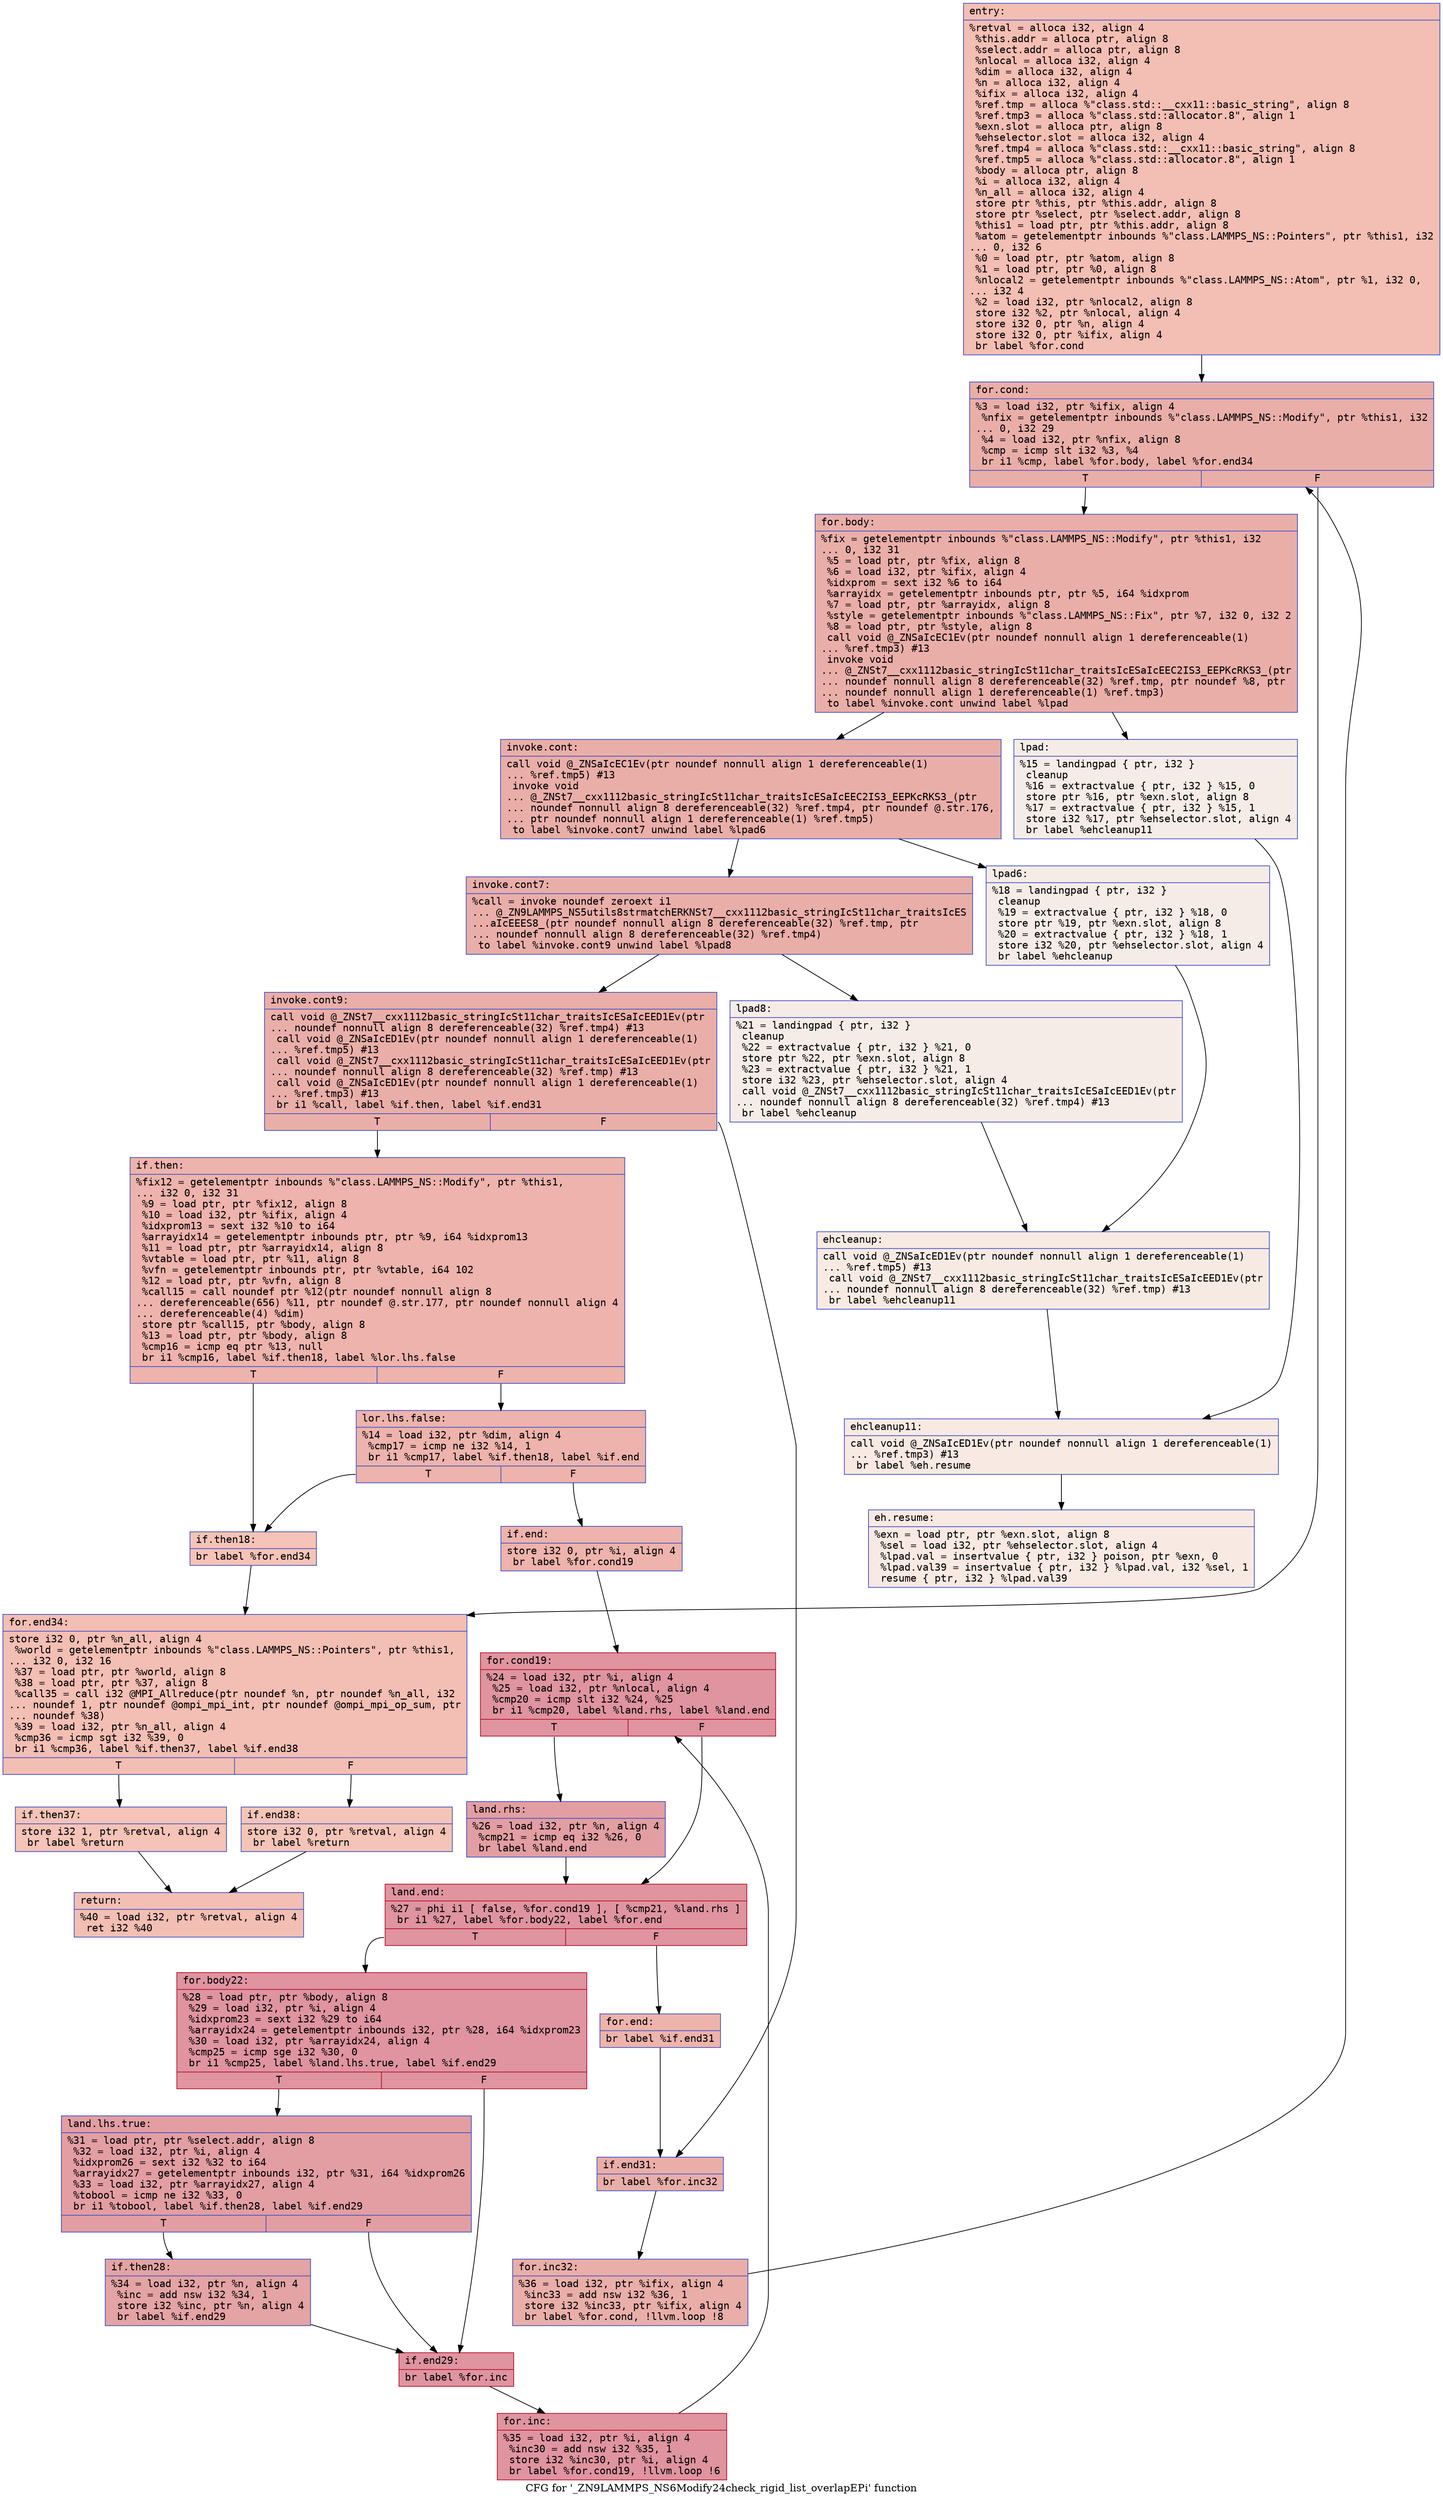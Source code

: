digraph "CFG for '_ZN9LAMMPS_NS6Modify24check_rigid_list_overlapEPi' function" {
	label="CFG for '_ZN9LAMMPS_NS6Modify24check_rigid_list_overlapEPi' function";

	Node0x561f163c72f0 [shape=record,color="#3d50c3ff", style=filled, fillcolor="#e36c5570" fontname="Courier",label="{entry:\l|  %retval = alloca i32, align 4\l  %this.addr = alloca ptr, align 8\l  %select.addr = alloca ptr, align 8\l  %nlocal = alloca i32, align 4\l  %dim = alloca i32, align 4\l  %n = alloca i32, align 4\l  %ifix = alloca i32, align 4\l  %ref.tmp = alloca %\"class.std::__cxx11::basic_string\", align 8\l  %ref.tmp3 = alloca %\"class.std::allocator.8\", align 1\l  %exn.slot = alloca ptr, align 8\l  %ehselector.slot = alloca i32, align 4\l  %ref.tmp4 = alloca %\"class.std::__cxx11::basic_string\", align 8\l  %ref.tmp5 = alloca %\"class.std::allocator.8\", align 1\l  %body = alloca ptr, align 8\l  %i = alloca i32, align 4\l  %n_all = alloca i32, align 4\l  store ptr %this, ptr %this.addr, align 8\l  store ptr %select, ptr %select.addr, align 8\l  %this1 = load ptr, ptr %this.addr, align 8\l  %atom = getelementptr inbounds %\"class.LAMMPS_NS::Pointers\", ptr %this1, i32\l... 0, i32 6\l  %0 = load ptr, ptr %atom, align 8\l  %1 = load ptr, ptr %0, align 8\l  %nlocal2 = getelementptr inbounds %\"class.LAMMPS_NS::Atom\", ptr %1, i32 0,\l... i32 4\l  %2 = load i32, ptr %nlocal2, align 8\l  store i32 %2, ptr %nlocal, align 4\l  store i32 0, ptr %n, align 4\l  store i32 0, ptr %ifix, align 4\l  br label %for.cond\l}"];
	Node0x561f163c72f0 -> Node0x561f163c9840[tooltip="entry -> for.cond\nProbability 100.00%" ];
	Node0x561f163c9840 [shape=record,color="#3d50c3ff", style=filled, fillcolor="#d0473d70" fontname="Courier",label="{for.cond:\l|  %3 = load i32, ptr %ifix, align 4\l  %nfix = getelementptr inbounds %\"class.LAMMPS_NS::Modify\", ptr %this1, i32\l... 0, i32 29\l  %4 = load i32, ptr %nfix, align 8\l  %cmp = icmp slt i32 %3, %4\l  br i1 %cmp, label %for.body, label %for.end34\l|{<s0>T|<s1>F}}"];
	Node0x561f163c9840:s0 -> Node0x561f163c8bb0[tooltip="for.cond -> for.body\nProbability 96.88%" ];
	Node0x561f163c9840:s1 -> Node0x561f163c8c30[tooltip="for.cond -> for.end34\nProbability 3.12%" ];
	Node0x561f163c8bb0 [shape=record,color="#3d50c3ff", style=filled, fillcolor="#d0473d70" fontname="Courier",label="{for.body:\l|  %fix = getelementptr inbounds %\"class.LAMMPS_NS::Modify\", ptr %this1, i32\l... 0, i32 31\l  %5 = load ptr, ptr %fix, align 8\l  %6 = load i32, ptr %ifix, align 4\l  %idxprom = sext i32 %6 to i64\l  %arrayidx = getelementptr inbounds ptr, ptr %5, i64 %idxprom\l  %7 = load ptr, ptr %arrayidx, align 8\l  %style = getelementptr inbounds %\"class.LAMMPS_NS::Fix\", ptr %7, i32 0, i32 2\l  %8 = load ptr, ptr %style, align 8\l  call void @_ZNSaIcEC1Ev(ptr noundef nonnull align 1 dereferenceable(1)\l... %ref.tmp3) #13\l  invoke void\l... @_ZNSt7__cxx1112basic_stringIcSt11char_traitsIcESaIcEEC2IS3_EEPKcRKS3_(ptr\l... noundef nonnull align 8 dereferenceable(32) %ref.tmp, ptr noundef %8, ptr\l... noundef nonnull align 1 dereferenceable(1) %ref.tmp3)\l          to label %invoke.cont unwind label %lpad\l}"];
	Node0x561f163c8bb0 -> Node0x561f163ca590[tooltip="for.body -> invoke.cont\nProbability 100.00%" ];
	Node0x561f163c8bb0 -> Node0x561f163ca610[tooltip="for.body -> lpad\nProbability 0.00%" ];
	Node0x561f163ca590 [shape=record,color="#3d50c3ff", style=filled, fillcolor="#d0473d70" fontname="Courier",label="{invoke.cont:\l|  call void @_ZNSaIcEC1Ev(ptr noundef nonnull align 1 dereferenceable(1)\l... %ref.tmp5) #13\l  invoke void\l... @_ZNSt7__cxx1112basic_stringIcSt11char_traitsIcESaIcEEC2IS3_EEPKcRKS3_(ptr\l... noundef nonnull align 8 dereferenceable(32) %ref.tmp4, ptr noundef @.str.176,\l... ptr noundef nonnull align 1 dereferenceable(1) %ref.tmp5)\l          to label %invoke.cont7 unwind label %lpad6\l}"];
	Node0x561f163ca590 -> Node0x561f163ca930[tooltip="invoke.cont -> invoke.cont7\nProbability 100.00%" ];
	Node0x561f163ca590 -> Node0x561f163ca980[tooltip="invoke.cont -> lpad6\nProbability 0.00%" ];
	Node0x561f163ca930 [shape=record,color="#3d50c3ff", style=filled, fillcolor="#d0473d70" fontname="Courier",label="{invoke.cont7:\l|  %call = invoke noundef zeroext i1\l... @_ZN9LAMMPS_NS5utils8strmatchERKNSt7__cxx1112basic_stringIcSt11char_traitsIcES\l...aIcEEES8_(ptr noundef nonnull align 8 dereferenceable(32) %ref.tmp, ptr\l... noundef nonnull align 8 dereferenceable(32) %ref.tmp4)\l          to label %invoke.cont9 unwind label %lpad8\l}"];
	Node0x561f163ca930 -> Node0x561f163ca8e0[tooltip="invoke.cont7 -> invoke.cont9\nProbability 100.00%" ];
	Node0x561f163ca930 -> Node0x561f163cabb0[tooltip="invoke.cont7 -> lpad8\nProbability 0.00%" ];
	Node0x561f163ca8e0 [shape=record,color="#3d50c3ff", style=filled, fillcolor="#d0473d70" fontname="Courier",label="{invoke.cont9:\l|  call void @_ZNSt7__cxx1112basic_stringIcSt11char_traitsIcESaIcEED1Ev(ptr\l... noundef nonnull align 8 dereferenceable(32) %ref.tmp4) #13\l  call void @_ZNSaIcED1Ev(ptr noundef nonnull align 1 dereferenceable(1)\l... %ref.tmp5) #13\l  call void @_ZNSt7__cxx1112basic_stringIcSt11char_traitsIcESaIcEED1Ev(ptr\l... noundef nonnull align 8 dereferenceable(32) %ref.tmp) #13\l  call void @_ZNSaIcED1Ev(ptr noundef nonnull align 1 dereferenceable(1)\l... %ref.tmp3) #13\l  br i1 %call, label %if.then, label %if.end31\l|{<s0>T|<s1>F}}"];
	Node0x561f163ca8e0:s0 -> Node0x561f163cb1b0[tooltip="invoke.cont9 -> if.then\nProbability 50.00%" ];
	Node0x561f163ca8e0:s1 -> Node0x561f163cb200[tooltip="invoke.cont9 -> if.end31\nProbability 50.00%" ];
	Node0x561f163cb1b0 [shape=record,color="#3d50c3ff", style=filled, fillcolor="#d6524470" fontname="Courier",label="{if.then:\l|  %fix12 = getelementptr inbounds %\"class.LAMMPS_NS::Modify\", ptr %this1,\l... i32 0, i32 31\l  %9 = load ptr, ptr %fix12, align 8\l  %10 = load i32, ptr %ifix, align 4\l  %idxprom13 = sext i32 %10 to i64\l  %arrayidx14 = getelementptr inbounds ptr, ptr %9, i64 %idxprom13\l  %11 = load ptr, ptr %arrayidx14, align 8\l  %vtable = load ptr, ptr %11, align 8\l  %vfn = getelementptr inbounds ptr, ptr %vtable, i64 102\l  %12 = load ptr, ptr %vfn, align 8\l  %call15 = call noundef ptr %12(ptr noundef nonnull align 8\l... dereferenceable(656) %11, ptr noundef @.str.177, ptr noundef nonnull align 4\l... dereferenceable(4) %dim)\l  store ptr %call15, ptr %body, align 8\l  %13 = load ptr, ptr %body, align 8\l  %cmp16 = icmp eq ptr %13, null\l  br i1 %cmp16, label %if.then18, label %lor.lhs.false\l|{<s0>T|<s1>F}}"];
	Node0x561f163cb1b0:s0 -> Node0x561f163cbb50[tooltip="if.then -> if.then18\nProbability 3.12%" ];
	Node0x561f163cb1b0:s1 -> Node0x561f163cbba0[tooltip="if.then -> lor.lhs.false\nProbability 96.88%" ];
	Node0x561f163cbba0 [shape=record,color="#3d50c3ff", style=filled, fillcolor="#d6524470" fontname="Courier",label="{lor.lhs.false:\l|  %14 = load i32, ptr %dim, align 4\l  %cmp17 = icmp ne i32 %14, 1\l  br i1 %cmp17, label %if.then18, label %if.end\l|{<s0>T|<s1>F}}"];
	Node0x561f163cbba0:s0 -> Node0x561f163cbb50[tooltip="lor.lhs.false -> if.then18\nProbability 3.12%" ];
	Node0x561f163cbba0:s1 -> Node0x561f163c9da0[tooltip="lor.lhs.false -> if.end\nProbability 96.88%" ];
	Node0x561f163cbb50 [shape=record,color="#3d50c3ff", style=filled, fillcolor="#e8765c70" fontname="Courier",label="{if.then18:\l|  br label %for.end34\l}"];
	Node0x561f163cbb50 -> Node0x561f163c8c30[tooltip="if.then18 -> for.end34\nProbability 100.00%" ];
	Node0x561f163ca610 [shape=record,color="#3d50c3ff", style=filled, fillcolor="#ead5c970" fontname="Courier",label="{lpad:\l|  %15 = landingpad \{ ptr, i32 \}\l          cleanup\l  %16 = extractvalue \{ ptr, i32 \} %15, 0\l  store ptr %16, ptr %exn.slot, align 8\l  %17 = extractvalue \{ ptr, i32 \} %15, 1\l  store i32 %17, ptr %ehselector.slot, align 4\l  br label %ehcleanup11\l}"];
	Node0x561f163ca610 -> Node0x561f163cc540[tooltip="lpad -> ehcleanup11\nProbability 100.00%" ];
	Node0x561f163ca980 [shape=record,color="#3d50c3ff", style=filled, fillcolor="#ead5c970" fontname="Courier",label="{lpad6:\l|  %18 = landingpad \{ ptr, i32 \}\l          cleanup\l  %19 = extractvalue \{ ptr, i32 \} %18, 0\l  store ptr %19, ptr %exn.slot, align 8\l  %20 = extractvalue \{ ptr, i32 \} %18, 1\l  store i32 %20, ptr %ehselector.slot, align 4\l  br label %ehcleanup\l}"];
	Node0x561f163ca980 -> Node0x561f163cc8b0[tooltip="lpad6 -> ehcleanup\nProbability 100.00%" ];
	Node0x561f163cabb0 [shape=record,color="#3d50c3ff", style=filled, fillcolor="#ead5c970" fontname="Courier",label="{lpad8:\l|  %21 = landingpad \{ ptr, i32 \}\l          cleanup\l  %22 = extractvalue \{ ptr, i32 \} %21, 0\l  store ptr %22, ptr %exn.slot, align 8\l  %23 = extractvalue \{ ptr, i32 \} %21, 1\l  store i32 %23, ptr %ehselector.slot, align 4\l  call void @_ZNSt7__cxx1112basic_stringIcSt11char_traitsIcESaIcEED1Ev(ptr\l... noundef nonnull align 8 dereferenceable(32) %ref.tmp4) #13\l  br label %ehcleanup\l}"];
	Node0x561f163cabb0 -> Node0x561f163cc8b0[tooltip="lpad8 -> ehcleanup\nProbability 100.00%" ];
	Node0x561f163cc8b0 [shape=record,color="#3d50c3ff", style=filled, fillcolor="#eed0c070" fontname="Courier",label="{ehcleanup:\l|  call void @_ZNSaIcED1Ev(ptr noundef nonnull align 1 dereferenceable(1)\l... %ref.tmp5) #13\l  call void @_ZNSt7__cxx1112basic_stringIcSt11char_traitsIcESaIcEED1Ev(ptr\l... noundef nonnull align 8 dereferenceable(32) %ref.tmp) #13\l  br label %ehcleanup11\l}"];
	Node0x561f163cc8b0 -> Node0x561f163cc540[tooltip="ehcleanup -> ehcleanup11\nProbability 100.00%" ];
	Node0x561f163cc540 [shape=record,color="#3d50c3ff", style=filled, fillcolor="#efcebd70" fontname="Courier",label="{ehcleanup11:\l|  call void @_ZNSaIcED1Ev(ptr noundef nonnull align 1 dereferenceable(1)\l... %ref.tmp3) #13\l  br label %eh.resume\l}"];
	Node0x561f163cc540 -> Node0x561f163cd1c0[tooltip="ehcleanup11 -> eh.resume\nProbability 100.00%" ];
	Node0x561f163c9da0 [shape=record,color="#3d50c3ff", style=filled, fillcolor="#d6524470" fontname="Courier",label="{if.end:\l|  store i32 0, ptr %i, align 4\l  br label %for.cond19\l}"];
	Node0x561f163c9da0 -> Node0x561f163cd320[tooltip="if.end -> for.cond19\nProbability 100.00%" ];
	Node0x561f163cd320 [shape=record,color="#b70d28ff", style=filled, fillcolor="#b70d2870" fontname="Courier",label="{for.cond19:\l|  %24 = load i32, ptr %i, align 4\l  %25 = load i32, ptr %nlocal, align 4\l  %cmp20 = icmp slt i32 %24, %25\l  br i1 %cmp20, label %land.rhs, label %land.end\l|{<s0>T|<s1>F}}"];
	Node0x561f163cd320:s0 -> Node0x561f163cd5a0[tooltip="for.cond19 -> land.rhs\nProbability 50.00%" ];
	Node0x561f163cd320:s1 -> Node0x561f163cd620[tooltip="for.cond19 -> land.end\nProbability 50.00%" ];
	Node0x561f163cd5a0 [shape=record,color="#3d50c3ff", style=filled, fillcolor="#be242e70" fontname="Courier",label="{land.rhs:\l|  %26 = load i32, ptr %n, align 4\l  %cmp21 = icmp eq i32 %26, 0\l  br label %land.end\l}"];
	Node0x561f163cd5a0 -> Node0x561f163cd620[tooltip="land.rhs -> land.end\nProbability 100.00%" ];
	Node0x561f163cd620 [shape=record,color="#b70d28ff", style=filled, fillcolor="#b70d2870" fontname="Courier",label="{land.end:\l|  %27 = phi i1 [ false, %for.cond19 ], [ %cmp21, %land.rhs ]\l  br i1 %27, label %for.body22, label %for.end\l|{<s0>T|<s1>F}}"];
	Node0x561f163cd620:s0 -> Node0x561f163cd8f0[tooltip="land.end -> for.body22\nProbability 96.88%" ];
	Node0x561f163cd620:s1 -> Node0x561f163cd9d0[tooltip="land.end -> for.end\nProbability 3.12%" ];
	Node0x561f163cd8f0 [shape=record,color="#b70d28ff", style=filled, fillcolor="#b70d2870" fontname="Courier",label="{for.body22:\l|  %28 = load ptr, ptr %body, align 8\l  %29 = load i32, ptr %i, align 4\l  %idxprom23 = sext i32 %29 to i64\l  %arrayidx24 = getelementptr inbounds i32, ptr %28, i64 %idxprom23\l  %30 = load i32, ptr %arrayidx24, align 4\l  %cmp25 = icmp sge i32 %30, 0\l  br i1 %cmp25, label %land.lhs.true, label %if.end29\l|{<s0>T|<s1>F}}"];
	Node0x561f163cd8f0:s0 -> Node0x561f163cdef0[tooltip="for.body22 -> land.lhs.true\nProbability 50.00%" ];
	Node0x561f163cd8f0:s1 -> Node0x561f163cdf70[tooltip="for.body22 -> if.end29\nProbability 50.00%" ];
	Node0x561f163cdef0 [shape=record,color="#3d50c3ff", style=filled, fillcolor="#be242e70" fontname="Courier",label="{land.lhs.true:\l|  %31 = load ptr, ptr %select.addr, align 8\l  %32 = load i32, ptr %i, align 4\l  %idxprom26 = sext i32 %32 to i64\l  %arrayidx27 = getelementptr inbounds i32, ptr %31, i64 %idxprom26\l  %33 = load i32, ptr %arrayidx27, align 4\l  %tobool = icmp ne i32 %33, 0\l  br i1 %tobool, label %if.then28, label %if.end29\l|{<s0>T|<s1>F}}"];
	Node0x561f163cdef0:s0 -> Node0x561f163ce4a0[tooltip="land.lhs.true -> if.then28\nProbability 62.50%" ];
	Node0x561f163cdef0:s1 -> Node0x561f163cdf70[tooltip="land.lhs.true -> if.end29\nProbability 37.50%" ];
	Node0x561f163ce4a0 [shape=record,color="#3d50c3ff", style=filled, fillcolor="#c32e3170" fontname="Courier",label="{if.then28:\l|  %34 = load i32, ptr %n, align 4\l  %inc = add nsw i32 %34, 1\l  store i32 %inc, ptr %n, align 4\l  br label %if.end29\l}"];
	Node0x561f163ce4a0 -> Node0x561f163cdf70[tooltip="if.then28 -> if.end29\nProbability 100.00%" ];
	Node0x561f163cdf70 [shape=record,color="#b70d28ff", style=filled, fillcolor="#b70d2870" fontname="Courier",label="{if.end29:\l|  br label %for.inc\l}"];
	Node0x561f163cdf70 -> Node0x561f163ce810[tooltip="if.end29 -> for.inc\nProbability 100.00%" ];
	Node0x561f163ce810 [shape=record,color="#b70d28ff", style=filled, fillcolor="#b70d2870" fontname="Courier",label="{for.inc:\l|  %35 = load i32, ptr %i, align 4\l  %inc30 = add nsw i32 %35, 1\l  store i32 %inc30, ptr %i, align 4\l  br label %for.cond19, !llvm.loop !6\l}"];
	Node0x561f163ce810 -> Node0x561f163cd320[tooltip="for.inc -> for.cond19\nProbability 100.00%" ];
	Node0x561f163cd9d0 [shape=record,color="#3d50c3ff", style=filled, fillcolor="#d6524470" fontname="Courier",label="{for.end:\l|  br label %if.end31\l}"];
	Node0x561f163cd9d0 -> Node0x561f163cb200[tooltip="for.end -> if.end31\nProbability 100.00%" ];
	Node0x561f163cb200 [shape=record,color="#3d50c3ff", style=filled, fillcolor="#d0473d70" fontname="Courier",label="{if.end31:\l|  br label %for.inc32\l}"];
	Node0x561f163cb200 -> Node0x561f163cecb0[tooltip="if.end31 -> for.inc32\nProbability 100.00%" ];
	Node0x561f163cecb0 [shape=record,color="#3d50c3ff", style=filled, fillcolor="#d0473d70" fontname="Courier",label="{for.inc32:\l|  %36 = load i32, ptr %ifix, align 4\l  %inc33 = add nsw i32 %36, 1\l  store i32 %inc33, ptr %ifix, align 4\l  br label %for.cond, !llvm.loop !8\l}"];
	Node0x561f163cecb0 -> Node0x561f163c9840[tooltip="for.inc32 -> for.cond\nProbability 100.00%" ];
	Node0x561f163c8c30 [shape=record,color="#3d50c3ff", style=filled, fillcolor="#e36c5570" fontname="Courier",label="{for.end34:\l|  store i32 0, ptr %n_all, align 4\l  %world = getelementptr inbounds %\"class.LAMMPS_NS::Pointers\", ptr %this1,\l... i32 0, i32 16\l  %37 = load ptr, ptr %world, align 8\l  %38 = load ptr, ptr %37, align 8\l  %call35 = call i32 @MPI_Allreduce(ptr noundef %n, ptr noundef %n_all, i32\l... noundef 1, ptr noundef @ompi_mpi_int, ptr noundef @ompi_mpi_op_sum, ptr\l... noundef %38)\l  %39 = load i32, ptr %n_all, align 4\l  %cmp36 = icmp sgt i32 %39, 0\l  br i1 %cmp36, label %if.then37, label %if.end38\l|{<s0>T|<s1>F}}"];
	Node0x561f163c8c30:s0 -> Node0x561f163cf6c0[tooltip="for.end34 -> if.then37\nProbability 62.50%" ];
	Node0x561f163c8c30:s1 -> Node0x561f163cf710[tooltip="for.end34 -> if.end38\nProbability 37.50%" ];
	Node0x561f163cf6c0 [shape=record,color="#3d50c3ff", style=filled, fillcolor="#e8765c70" fontname="Courier",label="{if.then37:\l|  store i32 1, ptr %retval, align 4\l  br label %return\l}"];
	Node0x561f163cf6c0 -> Node0x561f163cf8e0[tooltip="if.then37 -> return\nProbability 100.00%" ];
	Node0x561f163cf710 [shape=record,color="#3d50c3ff", style=filled, fillcolor="#e97a5f70" fontname="Courier",label="{if.end38:\l|  store i32 0, ptr %retval, align 4\l  br label %return\l}"];
	Node0x561f163cf710 -> Node0x561f163cf8e0[tooltip="if.end38 -> return\nProbability 100.00%" ];
	Node0x561f163cf8e0 [shape=record,color="#3d50c3ff", style=filled, fillcolor="#e36c5570" fontname="Courier",label="{return:\l|  %40 = load i32, ptr %retval, align 4\l  ret i32 %40\l}"];
	Node0x561f163cd1c0 [shape=record,color="#3d50c3ff", style=filled, fillcolor="#efcebd70" fontname="Courier",label="{eh.resume:\l|  %exn = load ptr, ptr %exn.slot, align 8\l  %sel = load i32, ptr %ehselector.slot, align 4\l  %lpad.val = insertvalue \{ ptr, i32 \} poison, ptr %exn, 0\l  %lpad.val39 = insertvalue \{ ptr, i32 \} %lpad.val, i32 %sel, 1\l  resume \{ ptr, i32 \} %lpad.val39\l}"];
}
